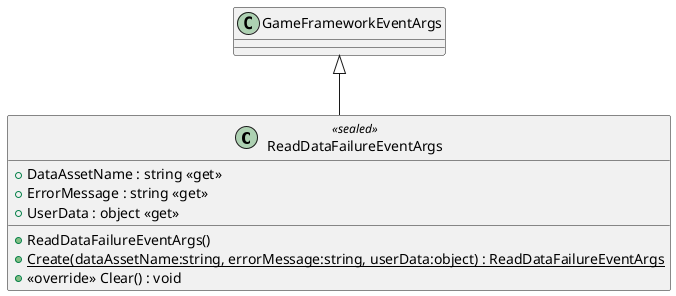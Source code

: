 @startuml
class ReadDataFailureEventArgs <<sealed>> {
    + ReadDataFailureEventArgs()
    + DataAssetName : string <<get>>
    + ErrorMessage : string <<get>>
    + UserData : object <<get>>
    + {static} Create(dataAssetName:string, errorMessage:string, userData:object) : ReadDataFailureEventArgs
    + <<override>> Clear() : void
}
GameFrameworkEventArgs <|-- ReadDataFailureEventArgs
@enduml
